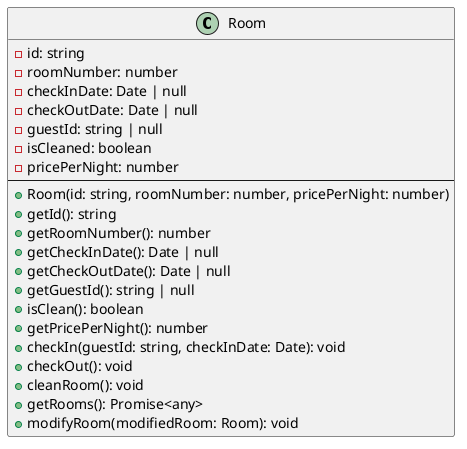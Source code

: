 @startuml

class Room {
  - id: string
  - roomNumber: number
  - checkInDate: Date | null
  - checkOutDate: Date | null
  - guestId: string | null
  - isCleaned: boolean
  - pricePerNight: number
  --
  + Room(id: string, roomNumber: number, pricePerNight: number)
  + getId(): string
  + getRoomNumber(): number
  + getCheckInDate(): Date | null
  + getCheckOutDate(): Date | null
  + getGuestId(): string | null
  + isClean(): boolean
  + getPricePerNight(): number
  + checkIn(guestId: string, checkInDate: Date): void
  + checkOut(): void
  + cleanRoom(): void
  + getRooms(): Promise<any>
  + modifyRoom(modifiedRoom: Room): void
}

@enduml

